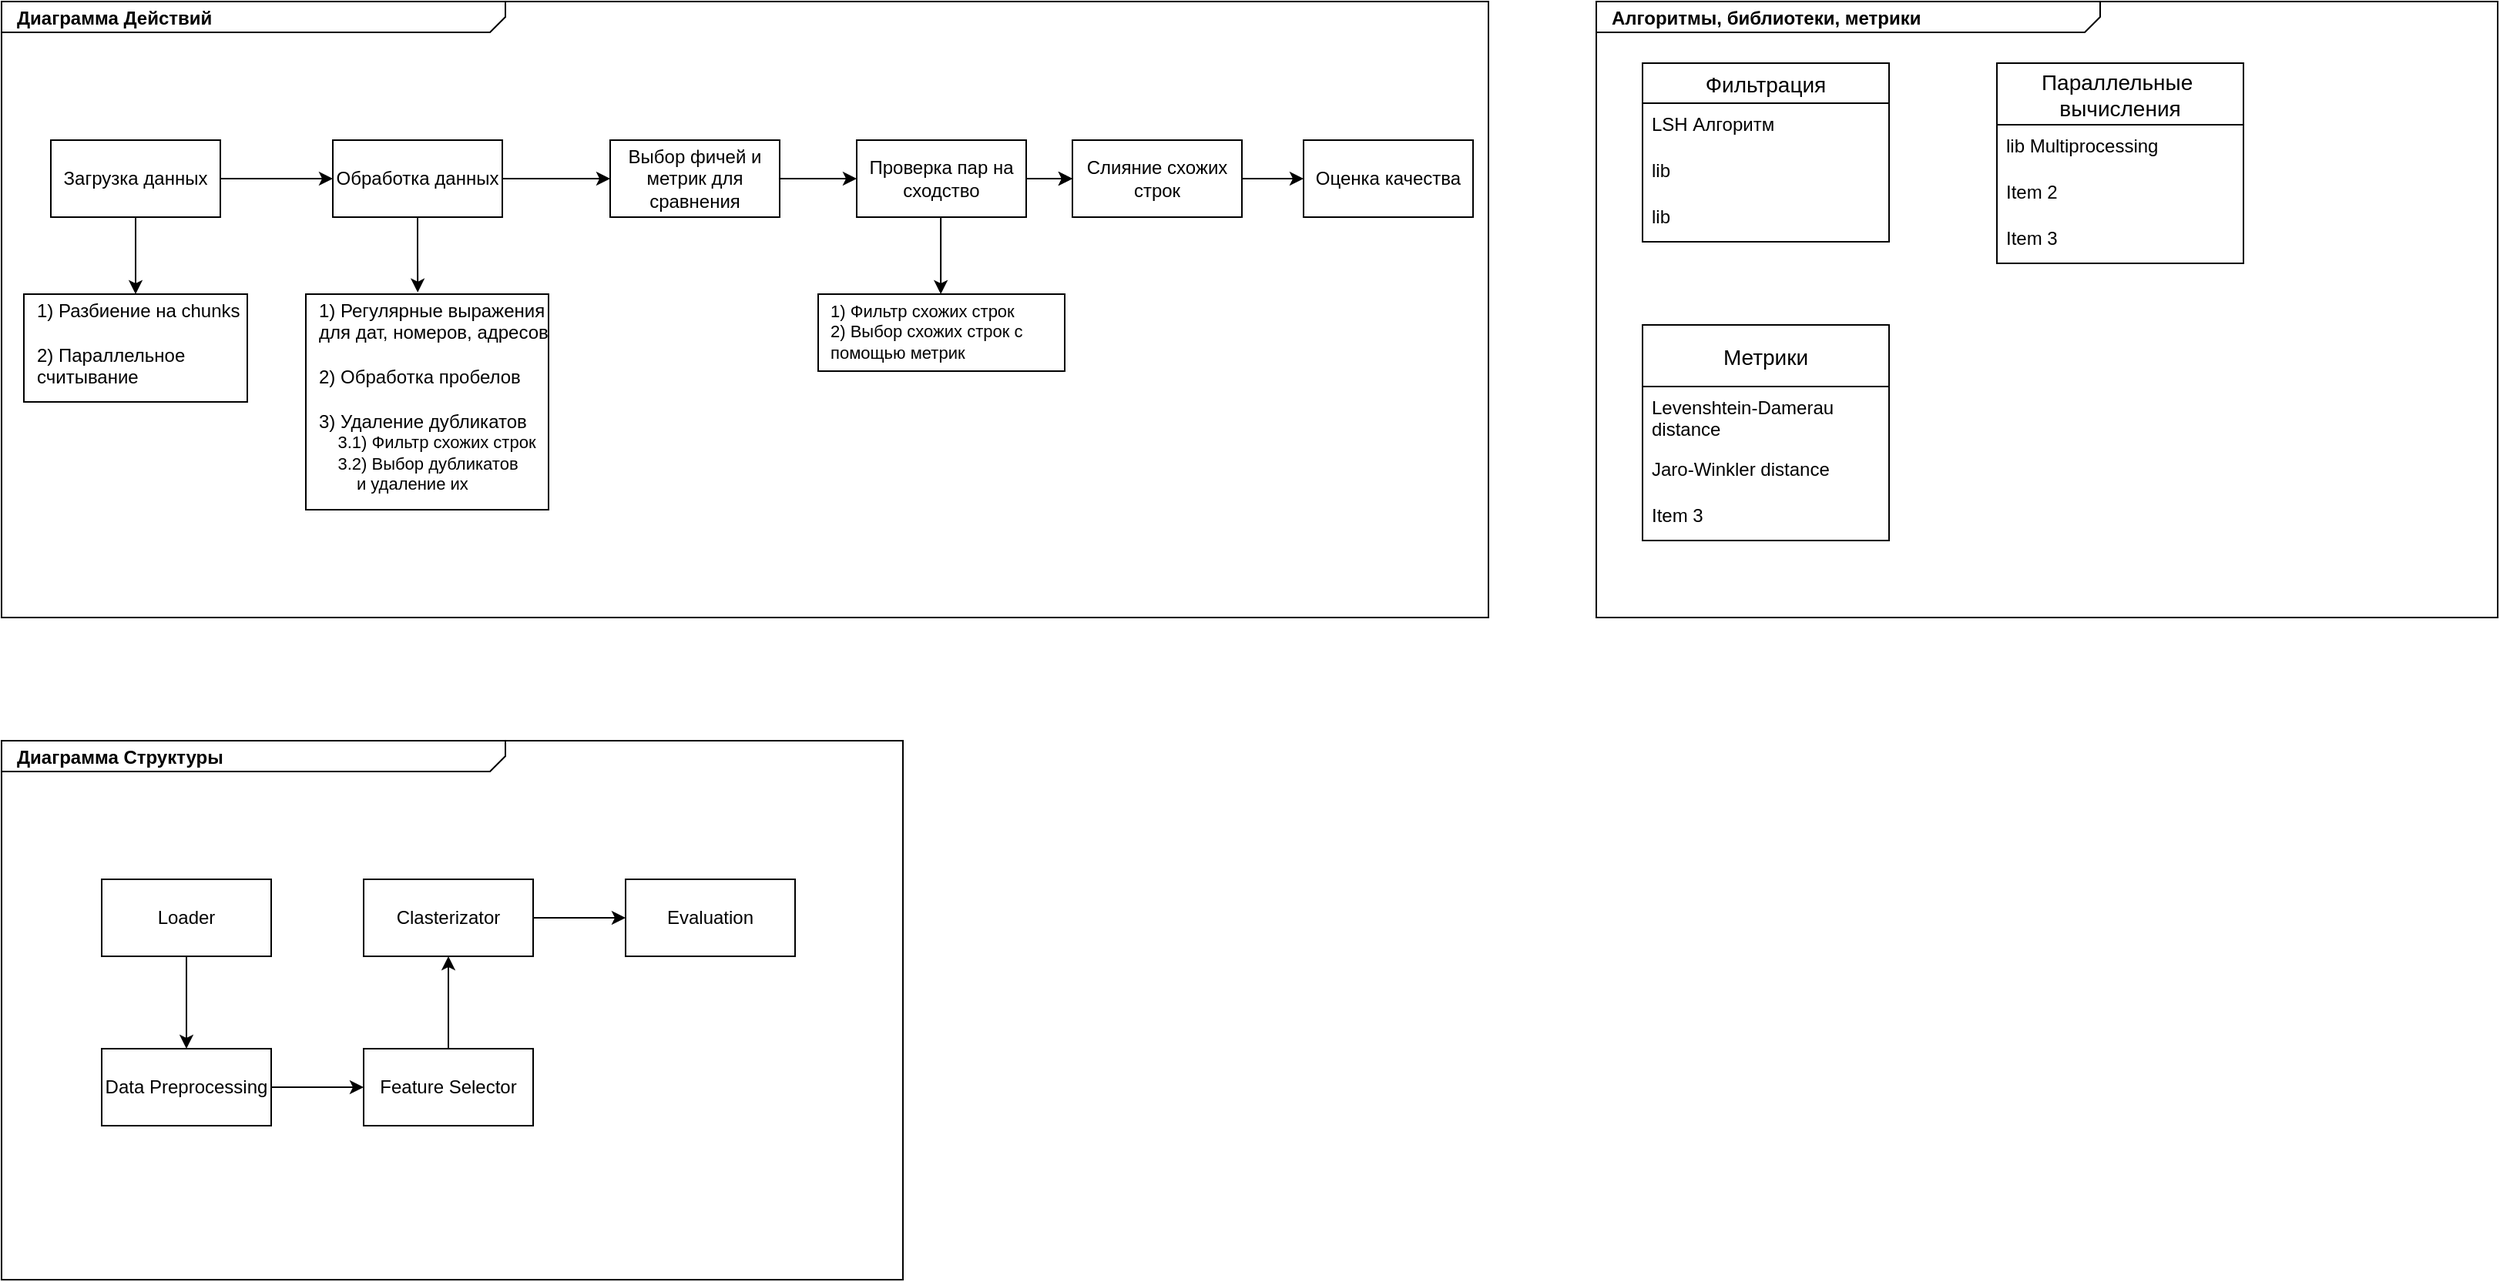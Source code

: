 <mxfile version="24.7.16">
  <diagram name="Page-1" id="929967ad-93f9-6ef4-fab6-5d389245f69c">
    <mxGraphModel dx="868" dy="473" grid="1" gridSize="10" guides="1" tooltips="1" connect="1" arrows="1" fold="1" page="1" pageScale="1.5" pageWidth="1169" pageHeight="826" background="none" math="0" shadow="0">
      <root>
        <mxCell id="0" style=";html=1;" />
        <mxCell id="1" style=";html=1;" parent="0" />
        <mxCell id="1672d66443f91eb5-1" value="&lt;p style=&quot;margin: 0px ; margin-top: 4px ; margin-left: 10px ; text-align: left&quot;&gt;&lt;b&gt;Диаграмма Действий&lt;/b&gt;&lt;/p&gt;" style="html=1;strokeWidth=1;shape=mxgraph.sysml.package;html=1;overflow=fill;whiteSpace=wrap;fillColor=none;gradientColor=none;fontSize=12;align=center;labelX=327.64;" parent="1" vertex="1">
          <mxGeometry x="845" y="390" width="965" height="400" as="geometry" />
        </mxCell>
        <mxCell id="sH2pxMloMPdZ7_B7iQQL-7" style="edgeStyle=orthogonalEdgeStyle;rounded=0;orthogonalLoop=1;jettySize=auto;html=1;" edge="1" parent="1" source="sH2pxMloMPdZ7_B7iQQL-1" target="sH2pxMloMPdZ7_B7iQQL-2">
          <mxGeometry relative="1" as="geometry" />
        </mxCell>
        <mxCell id="sH2pxMloMPdZ7_B7iQQL-35" style="edgeStyle=orthogonalEdgeStyle;rounded=0;orthogonalLoop=1;jettySize=auto;html=1;" edge="1" parent="1" source="sH2pxMloMPdZ7_B7iQQL-1" target="sH2pxMloMPdZ7_B7iQQL-34">
          <mxGeometry relative="1" as="geometry" />
        </mxCell>
        <mxCell id="sH2pxMloMPdZ7_B7iQQL-1" value="Загрузка данных" style="html=1;whiteSpace=wrap;" vertex="1" parent="1">
          <mxGeometry x="877" y="480" width="110" height="50" as="geometry" />
        </mxCell>
        <mxCell id="sH2pxMloMPdZ7_B7iQQL-8" style="edgeStyle=orthogonalEdgeStyle;rounded=0;orthogonalLoop=1;jettySize=auto;html=1;entryX=0;entryY=0.5;entryDx=0;entryDy=0;" edge="1" parent="1" source="sH2pxMloMPdZ7_B7iQQL-2" target="sH2pxMloMPdZ7_B7iQQL-5">
          <mxGeometry relative="1" as="geometry" />
        </mxCell>
        <mxCell id="sH2pxMloMPdZ7_B7iQQL-13" style="edgeStyle=orthogonalEdgeStyle;rounded=0;orthogonalLoop=1;jettySize=auto;html=1;entryX=0.461;entryY=-0.008;entryDx=0;entryDy=0;entryPerimeter=0;" edge="1" parent="1" source="sH2pxMloMPdZ7_B7iQQL-2" target="sH2pxMloMPdZ7_B7iQQL-12">
          <mxGeometry relative="1" as="geometry">
            <mxPoint x="1110" y="577" as="targetPoint" />
            <Array as="points" />
          </mxGeometry>
        </mxCell>
        <mxCell id="sH2pxMloMPdZ7_B7iQQL-2" value="Обработка данных" style="html=1;whiteSpace=wrap;" vertex="1" parent="1">
          <mxGeometry x="1060" y="480" width="110" height="50" as="geometry" />
        </mxCell>
        <mxCell id="sH2pxMloMPdZ7_B7iQQL-11" style="edgeStyle=orthogonalEdgeStyle;rounded=0;orthogonalLoop=1;jettySize=auto;html=1;" edge="1" parent="1" source="sH2pxMloMPdZ7_B7iQQL-16" target="sH2pxMloMPdZ7_B7iQQL-10">
          <mxGeometry relative="1" as="geometry" />
        </mxCell>
        <mxCell id="sH2pxMloMPdZ7_B7iQQL-17" style="edgeStyle=orthogonalEdgeStyle;rounded=0;orthogonalLoop=1;jettySize=auto;html=1;entryX=0;entryY=0.5;entryDx=0;entryDy=0;" edge="1" parent="1" source="sH2pxMloMPdZ7_B7iQQL-4" target="sH2pxMloMPdZ7_B7iQQL-16">
          <mxGeometry relative="1" as="geometry" />
        </mxCell>
        <mxCell id="sH2pxMloMPdZ7_B7iQQL-4" value="Проверка пар на сходство" style="html=1;whiteSpace=wrap;" vertex="1" parent="1">
          <mxGeometry x="1400" y="480" width="110" height="50" as="geometry" />
        </mxCell>
        <mxCell id="sH2pxMloMPdZ7_B7iQQL-9" style="edgeStyle=orthogonalEdgeStyle;rounded=0;orthogonalLoop=1;jettySize=auto;html=1;entryX=0;entryY=0.5;entryDx=0;entryDy=0;" edge="1" parent="1" target="sH2pxMloMPdZ7_B7iQQL-4">
          <mxGeometry relative="1" as="geometry">
            <mxPoint x="1370" y="505" as="sourcePoint" />
            <Array as="points">
              <mxPoint x="1350" y="505" />
              <mxPoint x="1350" y="505" />
            </Array>
          </mxGeometry>
        </mxCell>
        <mxCell id="sH2pxMloMPdZ7_B7iQQL-5" value="Выбор фичей и метрик для сравнения" style="html=1;whiteSpace=wrap;" vertex="1" parent="1">
          <mxGeometry x="1240" y="480" width="110" height="50" as="geometry" />
        </mxCell>
        <mxCell id="sH2pxMloMPdZ7_B7iQQL-10" value="Оценка качества" style="html=1;whiteSpace=wrap;" vertex="1" parent="1">
          <mxGeometry x="1690" y="480" width="110" height="50" as="geometry" />
        </mxCell>
        <mxCell id="sH2pxMloMPdZ7_B7iQQL-12" value="&lt;p style=&quot;margin: 4px 0px 0px; text-align: center; text-decoration: underline; line-height: 170%;&quot;&gt;&lt;/p&gt;&lt;p style=&quot;margin:0px;margin-left:8px;&quot;&gt;1) Регулярные выражения для дат, номеров, адресов&lt;/p&gt;&lt;p style=&quot;margin:0px;margin-left:8px;&quot;&gt;&lt;br&gt;&lt;/p&gt;&lt;p style=&quot;margin:0px;margin-left:8px;&quot;&gt;2) Обработка пробелов&lt;/p&gt;&lt;p style=&quot;margin:0px;margin-left:8px;&quot;&gt;&lt;br&gt;&lt;/p&gt;&lt;p style=&quot;margin:0px;margin-left:8px;&quot;&gt;3) Удаление дубликатов&lt;/p&gt;&lt;p style=&quot;margin: 0px 0px 0px 8px; font-size: 11px; padding-top: 0px;&quot;&gt;&amp;nbsp; &amp;nbsp; &lt;font style=&quot;font-size: 11px;&quot;&gt;3.1) Фильтр схожих строк&lt;/font&gt;&lt;/p&gt;&lt;p style=&quot;margin: 0px 0px 0px 8px; font-size: 11px;&quot;&gt;&lt;font style=&quot;font-size: 11px;&quot;&gt;&amp;nbsp; &amp;nbsp; 3.2) Выбор дубликатов &lt;span style=&quot;white-space: pre;&quot;&gt;&#x9;&lt;/span&gt;и удаление их&lt;/font&gt;&lt;/p&gt;&lt;p style=&quot;margin: 0px 0px 0px 8px; font-size: 11px;&quot;&gt;&lt;br&gt;&lt;/p&gt;&lt;p style=&quot;margin:0px;margin-left:8px;&quot;&gt;&lt;br&gt;&lt;/p&gt;&lt;p style=&quot;margin:0px;margin-left:8px;&quot;&gt;&lt;br&gt;&lt;/p&gt;" style="verticalAlign=top;align=left;overflow=fill;html=1;whiteSpace=wrap;" vertex="1" parent="1">
          <mxGeometry x="1042.5" y="580" width="157.5" height="140" as="geometry" />
        </mxCell>
        <mxCell id="sH2pxMloMPdZ7_B7iQQL-14" value="&lt;p style=&quot;margin: 4px 0px 0px; text-align: center; text-decoration: underline; line-height: 170%;&quot;&gt;&lt;/p&gt;&lt;p style=&quot;margin:0px;margin-left:8px;&quot;&gt;&lt;span style=&quot;font-size: 11px; background-color: initial;&quot;&gt;1) Фильтр схожих строк&lt;/span&gt;&lt;/p&gt;&lt;p style=&quot;margin: 0px 0px 0px 8px; font-size: 11px;&quot;&gt;&lt;font style=&quot;font-size: 11px;&quot;&gt;2) Выбор схожих строк с помощью метрик&lt;/font&gt;&lt;/p&gt;&lt;p style=&quot;margin: 0px 0px 0px 8px; font-size: 11px;&quot;&gt;&lt;br&gt;&lt;/p&gt;&lt;p style=&quot;margin:0px;margin-left:8px;&quot;&gt;&lt;br&gt;&lt;/p&gt;&lt;p style=&quot;margin:0px;margin-left:8px;&quot;&gt;&lt;br&gt;&lt;/p&gt;" style="verticalAlign=top;align=left;overflow=fill;html=1;whiteSpace=wrap;" vertex="1" parent="1">
          <mxGeometry x="1375" y="580" width="160" height="50" as="geometry" />
        </mxCell>
        <mxCell id="sH2pxMloMPdZ7_B7iQQL-15" style="edgeStyle=orthogonalEdgeStyle;rounded=0;orthogonalLoop=1;jettySize=auto;html=1;" edge="1" parent="1">
          <mxGeometry relative="1" as="geometry">
            <mxPoint x="1454.57" y="530" as="sourcePoint" />
            <mxPoint x="1454.57" y="580" as="targetPoint" />
          </mxGeometry>
        </mxCell>
        <mxCell id="sH2pxMloMPdZ7_B7iQQL-18" value="&lt;p style=&quot;margin: 0px ; margin-top: 4px ; margin-left: 10px ; text-align: left&quot;&gt;&lt;b&gt;Диаграмма Структуры&lt;/b&gt;&lt;/p&gt;" style="html=1;strokeWidth=1;shape=mxgraph.sysml.package;html=1;overflow=fill;whiteSpace=wrap;fillColor=none;gradientColor=none;fontSize=12;align=center;labelX=327.64;" vertex="1" parent="1">
          <mxGeometry x="845" y="870" width="585" height="350" as="geometry" />
        </mxCell>
        <mxCell id="sH2pxMloMPdZ7_B7iQQL-19" style="edgeStyle=orthogonalEdgeStyle;rounded=0;orthogonalLoop=1;jettySize=auto;html=1;" edge="1" parent="1" source="sH2pxMloMPdZ7_B7iQQL-20" target="sH2pxMloMPdZ7_B7iQQL-23">
          <mxGeometry relative="1" as="geometry" />
        </mxCell>
        <mxCell id="sH2pxMloMPdZ7_B7iQQL-20" value="Loader" style="html=1;whiteSpace=wrap;" vertex="1" parent="1">
          <mxGeometry x="910" y="960" width="110" height="50" as="geometry" />
        </mxCell>
        <mxCell id="sH2pxMloMPdZ7_B7iQQL-21" style="edgeStyle=orthogonalEdgeStyle;rounded=0;orthogonalLoop=1;jettySize=auto;html=1;entryX=0;entryY=0.5;entryDx=0;entryDy=0;" edge="1" parent="1" source="sH2pxMloMPdZ7_B7iQQL-23" target="sH2pxMloMPdZ7_B7iQQL-28">
          <mxGeometry relative="1" as="geometry" />
        </mxCell>
        <mxCell id="sH2pxMloMPdZ7_B7iQQL-23" value="Data Preprocessing" style="html=1;whiteSpace=wrap;" vertex="1" parent="1">
          <mxGeometry x="910" y="1070" width="110" height="50" as="geometry" />
        </mxCell>
        <mxCell id="sH2pxMloMPdZ7_B7iQQL-25" style="edgeStyle=orthogonalEdgeStyle;rounded=0;orthogonalLoop=1;jettySize=auto;html=1;entryX=0;entryY=0.5;entryDx=0;entryDy=0;" edge="1" parent="1" source="sH2pxMloMPdZ7_B7iQQL-26" target="sH2pxMloMPdZ7_B7iQQL-33">
          <mxGeometry relative="1" as="geometry" />
        </mxCell>
        <mxCell id="sH2pxMloMPdZ7_B7iQQL-26" value="Clasterizator" style="html=1;whiteSpace=wrap;" vertex="1" parent="1">
          <mxGeometry x="1080" y="960" width="110" height="50" as="geometry" />
        </mxCell>
        <mxCell id="sH2pxMloMPdZ7_B7iQQL-27" style="edgeStyle=orthogonalEdgeStyle;rounded=0;orthogonalLoop=1;jettySize=auto;html=1;entryX=0.5;entryY=1;entryDx=0;entryDy=0;" edge="1" parent="1" source="sH2pxMloMPdZ7_B7iQQL-28" target="sH2pxMloMPdZ7_B7iQQL-26">
          <mxGeometry relative="1" as="geometry" />
        </mxCell>
        <mxCell id="sH2pxMloMPdZ7_B7iQQL-28" value="Feature Selector" style="html=1;whiteSpace=wrap;" vertex="1" parent="1">
          <mxGeometry x="1080" y="1070" width="110" height="50" as="geometry" />
        </mxCell>
        <mxCell id="sH2pxMloMPdZ7_B7iQQL-33" value="Evaluation" style="html=1;whiteSpace=wrap;" vertex="1" parent="1">
          <mxGeometry x="1250" y="960" width="110" height="50" as="geometry" />
        </mxCell>
        <mxCell id="sH2pxMloMPdZ7_B7iQQL-34" value="&lt;p style=&quot;margin: 4px 0px 0px; text-align: center; text-decoration: underline; line-height: 170%;&quot;&gt;&lt;/p&gt;&lt;p style=&quot;margin:0px;margin-left:8px;&quot;&gt;1) Разбиение на chunks&lt;/p&gt;&lt;p style=&quot;margin:0px;margin-left:8px;&quot;&gt;&lt;span style=&quot;background-color: initial;&quot;&gt;&lt;br&gt;&lt;/span&gt;&lt;/p&gt;&lt;p style=&quot;margin:0px;margin-left:8px;&quot;&gt;&lt;span style=&quot;background-color: initial;&quot;&gt;2) Параллельное считывание&lt;/span&gt;&lt;br&gt;&lt;/p&gt;&lt;p style=&quot;margin:0px;margin-left:8px;&quot;&gt;&lt;br&gt;&lt;/p&gt;&lt;p style=&quot;margin:0px;margin-left:8px;&quot;&gt;&lt;br&gt;&lt;/p&gt;" style="verticalAlign=top;align=left;overflow=fill;html=1;whiteSpace=wrap;" vertex="1" parent="1">
          <mxGeometry x="859.5" y="580" width="145" height="70" as="geometry" />
        </mxCell>
        <mxCell id="sH2pxMloMPdZ7_B7iQQL-36" value="" style="edgeStyle=orthogonalEdgeStyle;rounded=0;orthogonalLoop=1;jettySize=auto;html=1;" edge="1" parent="1" source="sH2pxMloMPdZ7_B7iQQL-4" target="sH2pxMloMPdZ7_B7iQQL-16">
          <mxGeometry relative="1" as="geometry">
            <mxPoint x="1510" y="505" as="sourcePoint" />
            <mxPoint x="1690" y="505" as="targetPoint" />
          </mxGeometry>
        </mxCell>
        <mxCell id="sH2pxMloMPdZ7_B7iQQL-16" value="Слияние схожих строк" style="html=1;whiteSpace=wrap;" vertex="1" parent="1">
          <mxGeometry x="1540" y="480" width="110" height="50" as="geometry" />
        </mxCell>
        <mxCell id="sH2pxMloMPdZ7_B7iQQL-37" value="&lt;p style=&quot;margin: 0px ; margin-top: 4px ; margin-left: 10px ; text-align: left&quot;&gt;&lt;b&gt;Алгоритмы, библиотеки, метрики&lt;/b&gt;&lt;/p&gt;" style="html=1;strokeWidth=1;shape=mxgraph.sysml.package;html=1;overflow=fill;whiteSpace=wrap;fillColor=none;gradientColor=none;fontSize=12;align=center;labelX=327.64;" vertex="1" parent="1">
          <mxGeometry x="1880" y="390" width="585" height="400" as="geometry" />
        </mxCell>
        <mxCell id="sH2pxMloMPdZ7_B7iQQL-47" value="Фильтрация" style="swimlane;fontStyle=0;childLayout=stackLayout;horizontal=1;startSize=26;horizontalStack=0;resizeParent=1;resizeParentMax=0;resizeLast=0;collapsible=1;marginBottom=0;align=center;fontSize=14;" vertex="1" parent="1">
          <mxGeometry x="1910" y="430" width="160" height="116" as="geometry" />
        </mxCell>
        <mxCell id="sH2pxMloMPdZ7_B7iQQL-48" value="LSH Алгоритм" style="text;strokeColor=none;fillColor=none;spacingLeft=4;spacingRight=4;overflow=hidden;rotatable=0;points=[[0,0.5],[1,0.5]];portConstraint=eastwest;fontSize=12;whiteSpace=wrap;html=1;" vertex="1" parent="sH2pxMloMPdZ7_B7iQQL-47">
          <mxGeometry y="26" width="160" height="30" as="geometry" />
        </mxCell>
        <mxCell id="sH2pxMloMPdZ7_B7iQQL-49" value="lib&amp;nbsp;" style="text;strokeColor=none;fillColor=none;spacingLeft=4;spacingRight=4;overflow=hidden;rotatable=0;points=[[0,0.5],[1,0.5]];portConstraint=eastwest;fontSize=12;whiteSpace=wrap;html=1;" vertex="1" parent="sH2pxMloMPdZ7_B7iQQL-47">
          <mxGeometry y="56" width="160" height="30" as="geometry" />
        </mxCell>
        <mxCell id="sH2pxMloMPdZ7_B7iQQL-50" value="lib&amp;nbsp;" style="text;strokeColor=none;fillColor=none;spacingLeft=4;spacingRight=4;overflow=hidden;rotatable=0;points=[[0,0.5],[1,0.5]];portConstraint=eastwest;fontSize=12;whiteSpace=wrap;html=1;" vertex="1" parent="sH2pxMloMPdZ7_B7iQQL-47">
          <mxGeometry y="86" width="160" height="30" as="geometry" />
        </mxCell>
        <mxCell id="sH2pxMloMPdZ7_B7iQQL-51" value="Параллельные &#xa;вычисления" style="swimlane;fontStyle=0;childLayout=stackLayout;horizontal=1;startSize=40;horizontalStack=0;resizeParent=1;resizeParentMax=0;resizeLast=0;collapsible=1;marginBottom=0;align=center;fontSize=14;" vertex="1" parent="1">
          <mxGeometry x="2140" y="430" width="160" height="130" as="geometry" />
        </mxCell>
        <mxCell id="sH2pxMloMPdZ7_B7iQQL-52" value="lib Multiprocessing&amp;nbsp;" style="text;strokeColor=none;fillColor=none;spacingLeft=4;spacingRight=4;overflow=hidden;rotatable=0;points=[[0,0.5],[1,0.5]];portConstraint=eastwest;fontSize=12;whiteSpace=wrap;html=1;" vertex="1" parent="sH2pxMloMPdZ7_B7iQQL-51">
          <mxGeometry y="40" width="160" height="30" as="geometry" />
        </mxCell>
        <mxCell id="sH2pxMloMPdZ7_B7iQQL-53" value="Item 2" style="text;strokeColor=none;fillColor=none;spacingLeft=4;spacingRight=4;overflow=hidden;rotatable=0;points=[[0,0.5],[1,0.5]];portConstraint=eastwest;fontSize=12;whiteSpace=wrap;html=1;" vertex="1" parent="sH2pxMloMPdZ7_B7iQQL-51">
          <mxGeometry y="70" width="160" height="30" as="geometry" />
        </mxCell>
        <mxCell id="sH2pxMloMPdZ7_B7iQQL-54" value="Item 3" style="text;strokeColor=none;fillColor=none;spacingLeft=4;spacingRight=4;overflow=hidden;rotatable=0;points=[[0,0.5],[1,0.5]];portConstraint=eastwest;fontSize=12;whiteSpace=wrap;html=1;" vertex="1" parent="sH2pxMloMPdZ7_B7iQQL-51">
          <mxGeometry y="100" width="160" height="30" as="geometry" />
        </mxCell>
        <mxCell id="sH2pxMloMPdZ7_B7iQQL-55" value="Метрики" style="swimlane;fontStyle=0;childLayout=stackLayout;horizontal=1;startSize=40;horizontalStack=0;resizeParent=1;resizeParentMax=0;resizeLast=0;collapsible=1;marginBottom=0;align=center;fontSize=14;" vertex="1" parent="1">
          <mxGeometry x="1910" y="600" width="160" height="140" as="geometry" />
        </mxCell>
        <mxCell id="sH2pxMloMPdZ7_B7iQQL-56" value="Levenshtein-Damerau distance" style="text;strokeColor=none;fillColor=none;spacingLeft=4;spacingRight=4;overflow=hidden;rotatable=0;points=[[0,0.5],[1,0.5]];portConstraint=eastwest;fontSize=12;whiteSpace=wrap;html=1;" vertex="1" parent="sH2pxMloMPdZ7_B7iQQL-55">
          <mxGeometry y="40" width="160" height="40" as="geometry" />
        </mxCell>
        <mxCell id="sH2pxMloMPdZ7_B7iQQL-57" value="Jaro-Winkler distance" style="text;strokeColor=none;fillColor=none;spacingLeft=4;spacingRight=4;overflow=hidden;rotatable=0;points=[[0,0.5],[1,0.5]];portConstraint=eastwest;fontSize=12;whiteSpace=wrap;html=1;" vertex="1" parent="sH2pxMloMPdZ7_B7iQQL-55">
          <mxGeometry y="80" width="160" height="30" as="geometry" />
        </mxCell>
        <mxCell id="sH2pxMloMPdZ7_B7iQQL-58" value="Item 3" style="text;strokeColor=none;fillColor=none;spacingLeft=4;spacingRight=4;overflow=hidden;rotatable=0;points=[[0,0.5],[1,0.5]];portConstraint=eastwest;fontSize=12;whiteSpace=wrap;html=1;" vertex="1" parent="sH2pxMloMPdZ7_B7iQQL-55">
          <mxGeometry y="110" width="160" height="30" as="geometry" />
        </mxCell>
      </root>
    </mxGraphModel>
  </diagram>
</mxfile>
